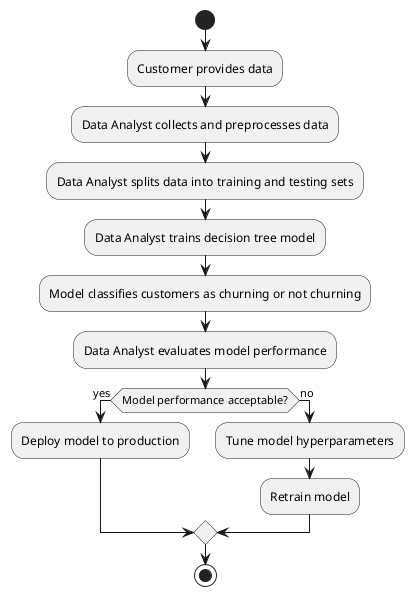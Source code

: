 @startuml activity
start
:Customer provides data;
:Data Analyst collects and preprocesses data;
:Data Analyst splits data into training and testing sets;
:Data Analyst trains decision tree model;
:Model classifies customers as churning or not churning;
:Data Analyst evaluates model performance;
if (Model performance acceptable?) then (yes)
  :Deploy model to production;
else (no)
  :Tune model hyperparameters;
  :Retrain model;
endif
stop
@enduml